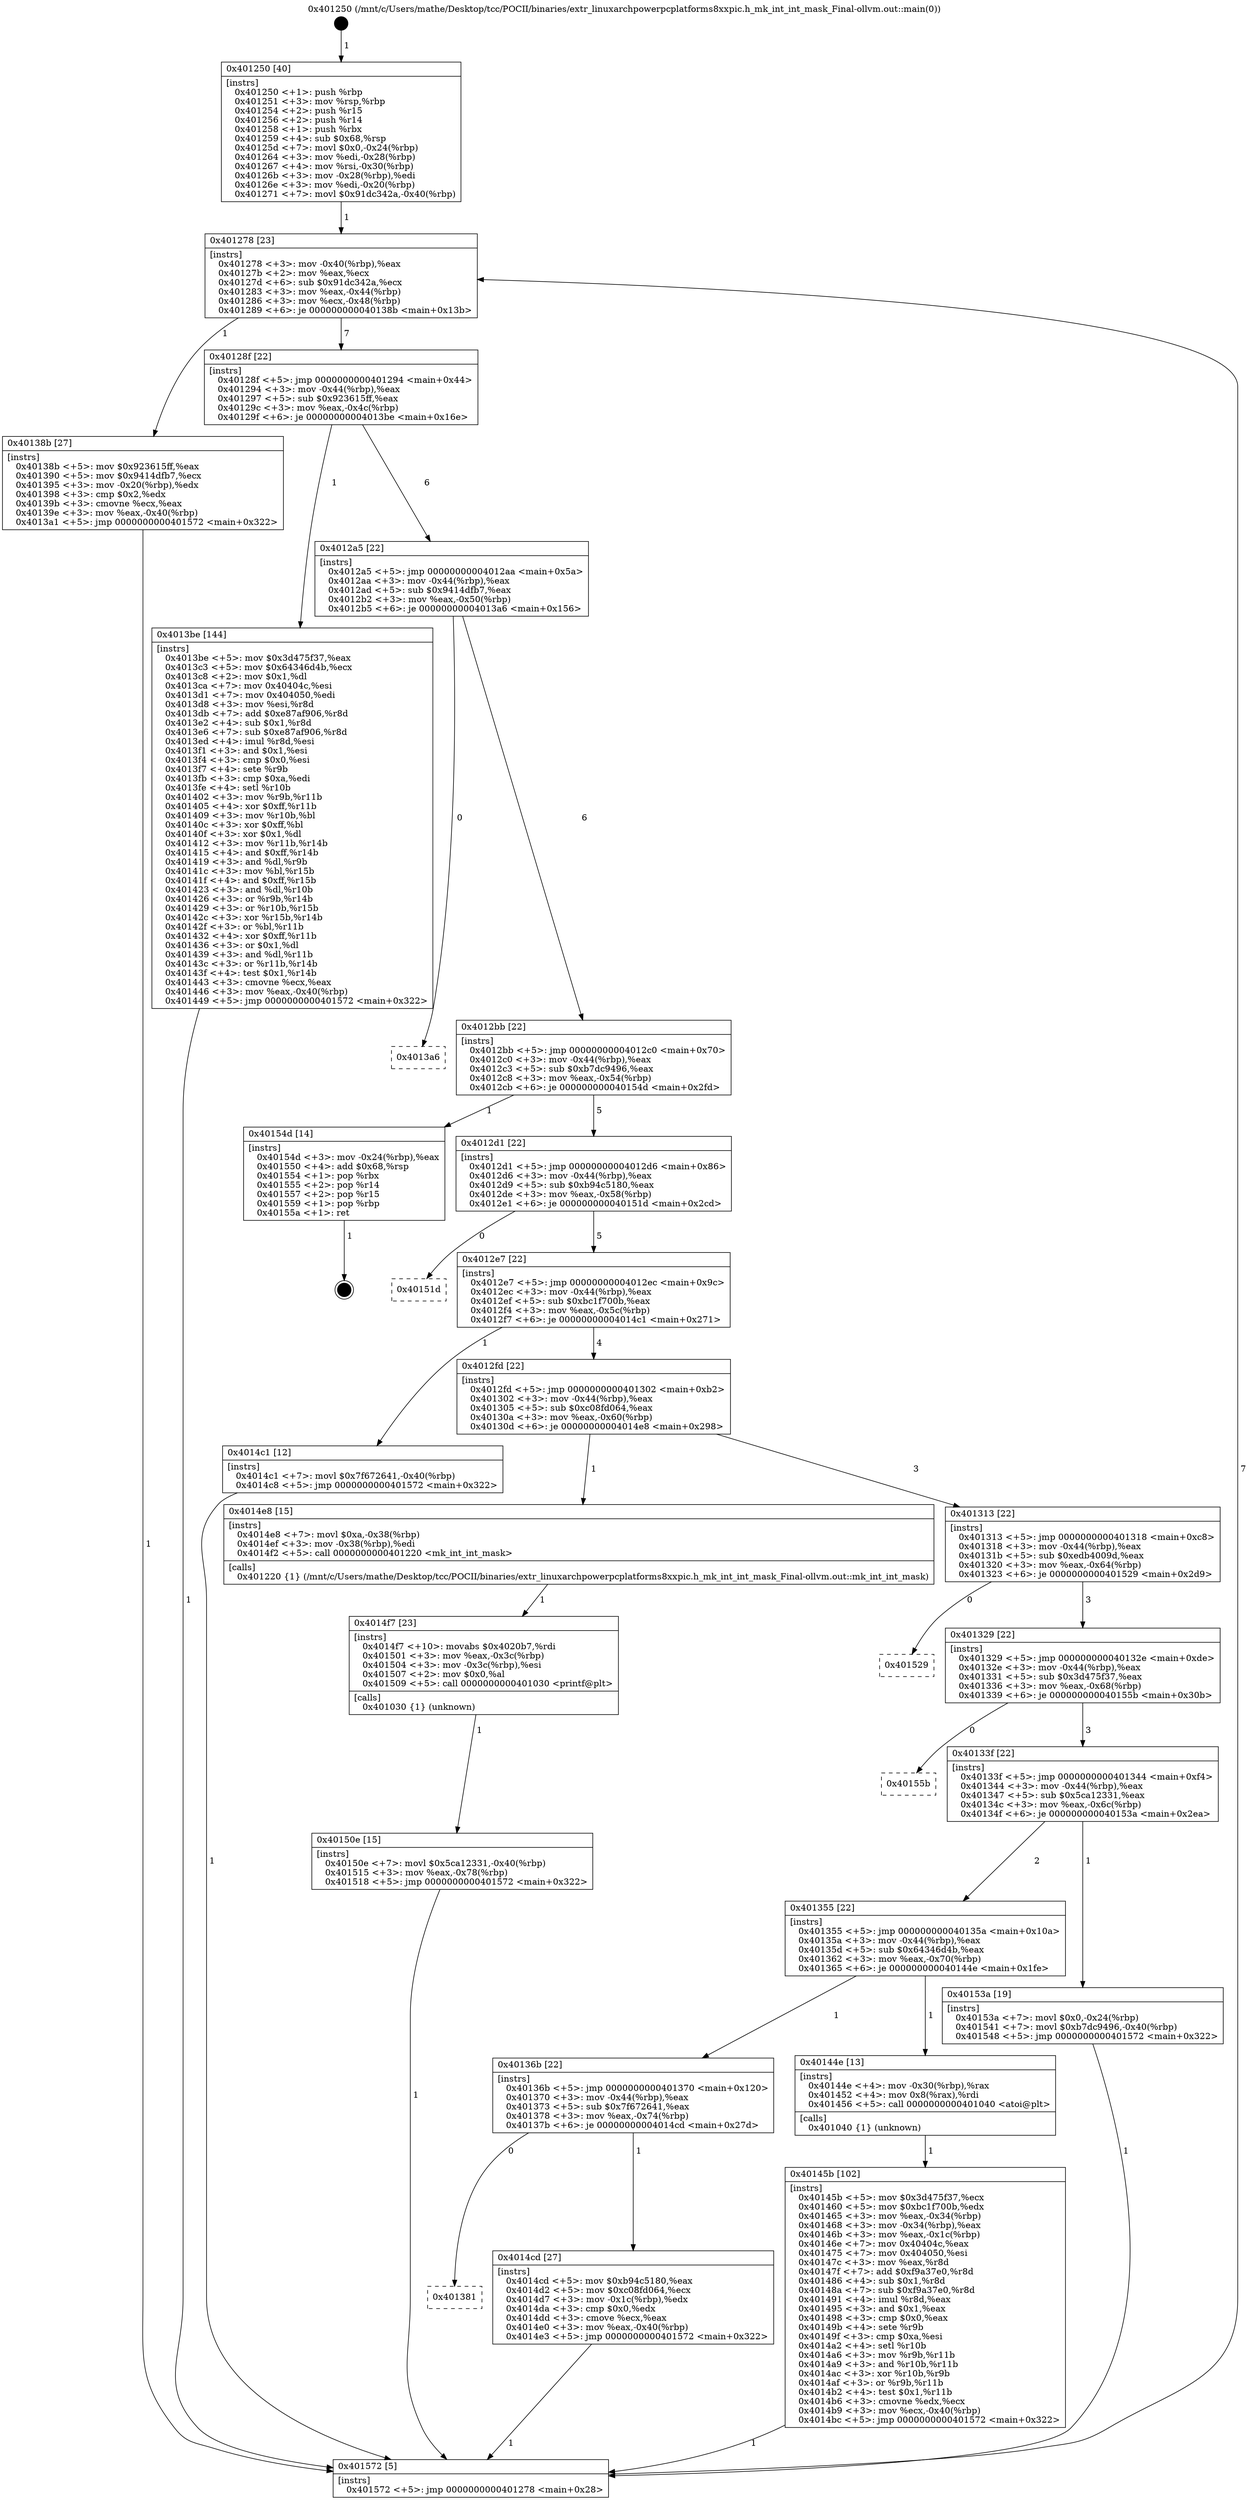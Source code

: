 digraph "0x401250" {
  label = "0x401250 (/mnt/c/Users/mathe/Desktop/tcc/POCII/binaries/extr_linuxarchpowerpcplatforms8xxpic.h_mk_int_int_mask_Final-ollvm.out::main(0))"
  labelloc = "t"
  node[shape=record]

  Entry [label="",width=0.3,height=0.3,shape=circle,fillcolor=black,style=filled]
  "0x401278" [label="{
     0x401278 [23]\l
     | [instrs]\l
     &nbsp;&nbsp;0x401278 \<+3\>: mov -0x40(%rbp),%eax\l
     &nbsp;&nbsp;0x40127b \<+2\>: mov %eax,%ecx\l
     &nbsp;&nbsp;0x40127d \<+6\>: sub $0x91dc342a,%ecx\l
     &nbsp;&nbsp;0x401283 \<+3\>: mov %eax,-0x44(%rbp)\l
     &nbsp;&nbsp;0x401286 \<+3\>: mov %ecx,-0x48(%rbp)\l
     &nbsp;&nbsp;0x401289 \<+6\>: je 000000000040138b \<main+0x13b\>\l
  }"]
  "0x40138b" [label="{
     0x40138b [27]\l
     | [instrs]\l
     &nbsp;&nbsp;0x40138b \<+5\>: mov $0x923615ff,%eax\l
     &nbsp;&nbsp;0x401390 \<+5\>: mov $0x9414dfb7,%ecx\l
     &nbsp;&nbsp;0x401395 \<+3\>: mov -0x20(%rbp),%edx\l
     &nbsp;&nbsp;0x401398 \<+3\>: cmp $0x2,%edx\l
     &nbsp;&nbsp;0x40139b \<+3\>: cmovne %ecx,%eax\l
     &nbsp;&nbsp;0x40139e \<+3\>: mov %eax,-0x40(%rbp)\l
     &nbsp;&nbsp;0x4013a1 \<+5\>: jmp 0000000000401572 \<main+0x322\>\l
  }"]
  "0x40128f" [label="{
     0x40128f [22]\l
     | [instrs]\l
     &nbsp;&nbsp;0x40128f \<+5\>: jmp 0000000000401294 \<main+0x44\>\l
     &nbsp;&nbsp;0x401294 \<+3\>: mov -0x44(%rbp),%eax\l
     &nbsp;&nbsp;0x401297 \<+5\>: sub $0x923615ff,%eax\l
     &nbsp;&nbsp;0x40129c \<+3\>: mov %eax,-0x4c(%rbp)\l
     &nbsp;&nbsp;0x40129f \<+6\>: je 00000000004013be \<main+0x16e\>\l
  }"]
  "0x401572" [label="{
     0x401572 [5]\l
     | [instrs]\l
     &nbsp;&nbsp;0x401572 \<+5\>: jmp 0000000000401278 \<main+0x28\>\l
  }"]
  "0x401250" [label="{
     0x401250 [40]\l
     | [instrs]\l
     &nbsp;&nbsp;0x401250 \<+1\>: push %rbp\l
     &nbsp;&nbsp;0x401251 \<+3\>: mov %rsp,%rbp\l
     &nbsp;&nbsp;0x401254 \<+2\>: push %r15\l
     &nbsp;&nbsp;0x401256 \<+2\>: push %r14\l
     &nbsp;&nbsp;0x401258 \<+1\>: push %rbx\l
     &nbsp;&nbsp;0x401259 \<+4\>: sub $0x68,%rsp\l
     &nbsp;&nbsp;0x40125d \<+7\>: movl $0x0,-0x24(%rbp)\l
     &nbsp;&nbsp;0x401264 \<+3\>: mov %edi,-0x28(%rbp)\l
     &nbsp;&nbsp;0x401267 \<+4\>: mov %rsi,-0x30(%rbp)\l
     &nbsp;&nbsp;0x40126b \<+3\>: mov -0x28(%rbp),%edi\l
     &nbsp;&nbsp;0x40126e \<+3\>: mov %edi,-0x20(%rbp)\l
     &nbsp;&nbsp;0x401271 \<+7\>: movl $0x91dc342a,-0x40(%rbp)\l
  }"]
  Exit [label="",width=0.3,height=0.3,shape=circle,fillcolor=black,style=filled,peripheries=2]
  "0x4013be" [label="{
     0x4013be [144]\l
     | [instrs]\l
     &nbsp;&nbsp;0x4013be \<+5\>: mov $0x3d475f37,%eax\l
     &nbsp;&nbsp;0x4013c3 \<+5\>: mov $0x64346d4b,%ecx\l
     &nbsp;&nbsp;0x4013c8 \<+2\>: mov $0x1,%dl\l
     &nbsp;&nbsp;0x4013ca \<+7\>: mov 0x40404c,%esi\l
     &nbsp;&nbsp;0x4013d1 \<+7\>: mov 0x404050,%edi\l
     &nbsp;&nbsp;0x4013d8 \<+3\>: mov %esi,%r8d\l
     &nbsp;&nbsp;0x4013db \<+7\>: add $0xe87af906,%r8d\l
     &nbsp;&nbsp;0x4013e2 \<+4\>: sub $0x1,%r8d\l
     &nbsp;&nbsp;0x4013e6 \<+7\>: sub $0xe87af906,%r8d\l
     &nbsp;&nbsp;0x4013ed \<+4\>: imul %r8d,%esi\l
     &nbsp;&nbsp;0x4013f1 \<+3\>: and $0x1,%esi\l
     &nbsp;&nbsp;0x4013f4 \<+3\>: cmp $0x0,%esi\l
     &nbsp;&nbsp;0x4013f7 \<+4\>: sete %r9b\l
     &nbsp;&nbsp;0x4013fb \<+3\>: cmp $0xa,%edi\l
     &nbsp;&nbsp;0x4013fe \<+4\>: setl %r10b\l
     &nbsp;&nbsp;0x401402 \<+3\>: mov %r9b,%r11b\l
     &nbsp;&nbsp;0x401405 \<+4\>: xor $0xff,%r11b\l
     &nbsp;&nbsp;0x401409 \<+3\>: mov %r10b,%bl\l
     &nbsp;&nbsp;0x40140c \<+3\>: xor $0xff,%bl\l
     &nbsp;&nbsp;0x40140f \<+3\>: xor $0x1,%dl\l
     &nbsp;&nbsp;0x401412 \<+3\>: mov %r11b,%r14b\l
     &nbsp;&nbsp;0x401415 \<+4\>: and $0xff,%r14b\l
     &nbsp;&nbsp;0x401419 \<+3\>: and %dl,%r9b\l
     &nbsp;&nbsp;0x40141c \<+3\>: mov %bl,%r15b\l
     &nbsp;&nbsp;0x40141f \<+4\>: and $0xff,%r15b\l
     &nbsp;&nbsp;0x401423 \<+3\>: and %dl,%r10b\l
     &nbsp;&nbsp;0x401426 \<+3\>: or %r9b,%r14b\l
     &nbsp;&nbsp;0x401429 \<+3\>: or %r10b,%r15b\l
     &nbsp;&nbsp;0x40142c \<+3\>: xor %r15b,%r14b\l
     &nbsp;&nbsp;0x40142f \<+3\>: or %bl,%r11b\l
     &nbsp;&nbsp;0x401432 \<+4\>: xor $0xff,%r11b\l
     &nbsp;&nbsp;0x401436 \<+3\>: or $0x1,%dl\l
     &nbsp;&nbsp;0x401439 \<+3\>: and %dl,%r11b\l
     &nbsp;&nbsp;0x40143c \<+3\>: or %r11b,%r14b\l
     &nbsp;&nbsp;0x40143f \<+4\>: test $0x1,%r14b\l
     &nbsp;&nbsp;0x401443 \<+3\>: cmovne %ecx,%eax\l
     &nbsp;&nbsp;0x401446 \<+3\>: mov %eax,-0x40(%rbp)\l
     &nbsp;&nbsp;0x401449 \<+5\>: jmp 0000000000401572 \<main+0x322\>\l
  }"]
  "0x4012a5" [label="{
     0x4012a5 [22]\l
     | [instrs]\l
     &nbsp;&nbsp;0x4012a5 \<+5\>: jmp 00000000004012aa \<main+0x5a\>\l
     &nbsp;&nbsp;0x4012aa \<+3\>: mov -0x44(%rbp),%eax\l
     &nbsp;&nbsp;0x4012ad \<+5\>: sub $0x9414dfb7,%eax\l
     &nbsp;&nbsp;0x4012b2 \<+3\>: mov %eax,-0x50(%rbp)\l
     &nbsp;&nbsp;0x4012b5 \<+6\>: je 00000000004013a6 \<main+0x156\>\l
  }"]
  "0x40150e" [label="{
     0x40150e [15]\l
     | [instrs]\l
     &nbsp;&nbsp;0x40150e \<+7\>: movl $0x5ca12331,-0x40(%rbp)\l
     &nbsp;&nbsp;0x401515 \<+3\>: mov %eax,-0x78(%rbp)\l
     &nbsp;&nbsp;0x401518 \<+5\>: jmp 0000000000401572 \<main+0x322\>\l
  }"]
  "0x4013a6" [label="{
     0x4013a6\l
  }", style=dashed]
  "0x4012bb" [label="{
     0x4012bb [22]\l
     | [instrs]\l
     &nbsp;&nbsp;0x4012bb \<+5\>: jmp 00000000004012c0 \<main+0x70\>\l
     &nbsp;&nbsp;0x4012c0 \<+3\>: mov -0x44(%rbp),%eax\l
     &nbsp;&nbsp;0x4012c3 \<+5\>: sub $0xb7dc9496,%eax\l
     &nbsp;&nbsp;0x4012c8 \<+3\>: mov %eax,-0x54(%rbp)\l
     &nbsp;&nbsp;0x4012cb \<+6\>: je 000000000040154d \<main+0x2fd\>\l
  }"]
  "0x4014f7" [label="{
     0x4014f7 [23]\l
     | [instrs]\l
     &nbsp;&nbsp;0x4014f7 \<+10\>: movabs $0x4020b7,%rdi\l
     &nbsp;&nbsp;0x401501 \<+3\>: mov %eax,-0x3c(%rbp)\l
     &nbsp;&nbsp;0x401504 \<+3\>: mov -0x3c(%rbp),%esi\l
     &nbsp;&nbsp;0x401507 \<+2\>: mov $0x0,%al\l
     &nbsp;&nbsp;0x401509 \<+5\>: call 0000000000401030 \<printf@plt\>\l
     | [calls]\l
     &nbsp;&nbsp;0x401030 \{1\} (unknown)\l
  }"]
  "0x40154d" [label="{
     0x40154d [14]\l
     | [instrs]\l
     &nbsp;&nbsp;0x40154d \<+3\>: mov -0x24(%rbp),%eax\l
     &nbsp;&nbsp;0x401550 \<+4\>: add $0x68,%rsp\l
     &nbsp;&nbsp;0x401554 \<+1\>: pop %rbx\l
     &nbsp;&nbsp;0x401555 \<+2\>: pop %r14\l
     &nbsp;&nbsp;0x401557 \<+2\>: pop %r15\l
     &nbsp;&nbsp;0x401559 \<+1\>: pop %rbp\l
     &nbsp;&nbsp;0x40155a \<+1\>: ret\l
  }"]
  "0x4012d1" [label="{
     0x4012d1 [22]\l
     | [instrs]\l
     &nbsp;&nbsp;0x4012d1 \<+5\>: jmp 00000000004012d6 \<main+0x86\>\l
     &nbsp;&nbsp;0x4012d6 \<+3\>: mov -0x44(%rbp),%eax\l
     &nbsp;&nbsp;0x4012d9 \<+5\>: sub $0xb94c5180,%eax\l
     &nbsp;&nbsp;0x4012de \<+3\>: mov %eax,-0x58(%rbp)\l
     &nbsp;&nbsp;0x4012e1 \<+6\>: je 000000000040151d \<main+0x2cd\>\l
  }"]
  "0x401381" [label="{
     0x401381\l
  }", style=dashed]
  "0x40151d" [label="{
     0x40151d\l
  }", style=dashed]
  "0x4012e7" [label="{
     0x4012e7 [22]\l
     | [instrs]\l
     &nbsp;&nbsp;0x4012e7 \<+5\>: jmp 00000000004012ec \<main+0x9c\>\l
     &nbsp;&nbsp;0x4012ec \<+3\>: mov -0x44(%rbp),%eax\l
     &nbsp;&nbsp;0x4012ef \<+5\>: sub $0xbc1f700b,%eax\l
     &nbsp;&nbsp;0x4012f4 \<+3\>: mov %eax,-0x5c(%rbp)\l
     &nbsp;&nbsp;0x4012f7 \<+6\>: je 00000000004014c1 \<main+0x271\>\l
  }"]
  "0x4014cd" [label="{
     0x4014cd [27]\l
     | [instrs]\l
     &nbsp;&nbsp;0x4014cd \<+5\>: mov $0xb94c5180,%eax\l
     &nbsp;&nbsp;0x4014d2 \<+5\>: mov $0xc08fd064,%ecx\l
     &nbsp;&nbsp;0x4014d7 \<+3\>: mov -0x1c(%rbp),%edx\l
     &nbsp;&nbsp;0x4014da \<+3\>: cmp $0x0,%edx\l
     &nbsp;&nbsp;0x4014dd \<+3\>: cmove %ecx,%eax\l
     &nbsp;&nbsp;0x4014e0 \<+3\>: mov %eax,-0x40(%rbp)\l
     &nbsp;&nbsp;0x4014e3 \<+5\>: jmp 0000000000401572 \<main+0x322\>\l
  }"]
  "0x4014c1" [label="{
     0x4014c1 [12]\l
     | [instrs]\l
     &nbsp;&nbsp;0x4014c1 \<+7\>: movl $0x7f672641,-0x40(%rbp)\l
     &nbsp;&nbsp;0x4014c8 \<+5\>: jmp 0000000000401572 \<main+0x322\>\l
  }"]
  "0x4012fd" [label="{
     0x4012fd [22]\l
     | [instrs]\l
     &nbsp;&nbsp;0x4012fd \<+5\>: jmp 0000000000401302 \<main+0xb2\>\l
     &nbsp;&nbsp;0x401302 \<+3\>: mov -0x44(%rbp),%eax\l
     &nbsp;&nbsp;0x401305 \<+5\>: sub $0xc08fd064,%eax\l
     &nbsp;&nbsp;0x40130a \<+3\>: mov %eax,-0x60(%rbp)\l
     &nbsp;&nbsp;0x40130d \<+6\>: je 00000000004014e8 \<main+0x298\>\l
  }"]
  "0x40145b" [label="{
     0x40145b [102]\l
     | [instrs]\l
     &nbsp;&nbsp;0x40145b \<+5\>: mov $0x3d475f37,%ecx\l
     &nbsp;&nbsp;0x401460 \<+5\>: mov $0xbc1f700b,%edx\l
     &nbsp;&nbsp;0x401465 \<+3\>: mov %eax,-0x34(%rbp)\l
     &nbsp;&nbsp;0x401468 \<+3\>: mov -0x34(%rbp),%eax\l
     &nbsp;&nbsp;0x40146b \<+3\>: mov %eax,-0x1c(%rbp)\l
     &nbsp;&nbsp;0x40146e \<+7\>: mov 0x40404c,%eax\l
     &nbsp;&nbsp;0x401475 \<+7\>: mov 0x404050,%esi\l
     &nbsp;&nbsp;0x40147c \<+3\>: mov %eax,%r8d\l
     &nbsp;&nbsp;0x40147f \<+7\>: add $0xf9a37e0,%r8d\l
     &nbsp;&nbsp;0x401486 \<+4\>: sub $0x1,%r8d\l
     &nbsp;&nbsp;0x40148a \<+7\>: sub $0xf9a37e0,%r8d\l
     &nbsp;&nbsp;0x401491 \<+4\>: imul %r8d,%eax\l
     &nbsp;&nbsp;0x401495 \<+3\>: and $0x1,%eax\l
     &nbsp;&nbsp;0x401498 \<+3\>: cmp $0x0,%eax\l
     &nbsp;&nbsp;0x40149b \<+4\>: sete %r9b\l
     &nbsp;&nbsp;0x40149f \<+3\>: cmp $0xa,%esi\l
     &nbsp;&nbsp;0x4014a2 \<+4\>: setl %r10b\l
     &nbsp;&nbsp;0x4014a6 \<+3\>: mov %r9b,%r11b\l
     &nbsp;&nbsp;0x4014a9 \<+3\>: and %r10b,%r11b\l
     &nbsp;&nbsp;0x4014ac \<+3\>: xor %r10b,%r9b\l
     &nbsp;&nbsp;0x4014af \<+3\>: or %r9b,%r11b\l
     &nbsp;&nbsp;0x4014b2 \<+4\>: test $0x1,%r11b\l
     &nbsp;&nbsp;0x4014b6 \<+3\>: cmovne %edx,%ecx\l
     &nbsp;&nbsp;0x4014b9 \<+3\>: mov %ecx,-0x40(%rbp)\l
     &nbsp;&nbsp;0x4014bc \<+5\>: jmp 0000000000401572 \<main+0x322\>\l
  }"]
  "0x4014e8" [label="{
     0x4014e8 [15]\l
     | [instrs]\l
     &nbsp;&nbsp;0x4014e8 \<+7\>: movl $0xa,-0x38(%rbp)\l
     &nbsp;&nbsp;0x4014ef \<+3\>: mov -0x38(%rbp),%edi\l
     &nbsp;&nbsp;0x4014f2 \<+5\>: call 0000000000401220 \<mk_int_int_mask\>\l
     | [calls]\l
     &nbsp;&nbsp;0x401220 \{1\} (/mnt/c/Users/mathe/Desktop/tcc/POCII/binaries/extr_linuxarchpowerpcplatforms8xxpic.h_mk_int_int_mask_Final-ollvm.out::mk_int_int_mask)\l
  }"]
  "0x401313" [label="{
     0x401313 [22]\l
     | [instrs]\l
     &nbsp;&nbsp;0x401313 \<+5\>: jmp 0000000000401318 \<main+0xc8\>\l
     &nbsp;&nbsp;0x401318 \<+3\>: mov -0x44(%rbp),%eax\l
     &nbsp;&nbsp;0x40131b \<+5\>: sub $0xedb4009d,%eax\l
     &nbsp;&nbsp;0x401320 \<+3\>: mov %eax,-0x64(%rbp)\l
     &nbsp;&nbsp;0x401323 \<+6\>: je 0000000000401529 \<main+0x2d9\>\l
  }"]
  "0x40136b" [label="{
     0x40136b [22]\l
     | [instrs]\l
     &nbsp;&nbsp;0x40136b \<+5\>: jmp 0000000000401370 \<main+0x120\>\l
     &nbsp;&nbsp;0x401370 \<+3\>: mov -0x44(%rbp),%eax\l
     &nbsp;&nbsp;0x401373 \<+5\>: sub $0x7f672641,%eax\l
     &nbsp;&nbsp;0x401378 \<+3\>: mov %eax,-0x74(%rbp)\l
     &nbsp;&nbsp;0x40137b \<+6\>: je 00000000004014cd \<main+0x27d\>\l
  }"]
  "0x401529" [label="{
     0x401529\l
  }", style=dashed]
  "0x401329" [label="{
     0x401329 [22]\l
     | [instrs]\l
     &nbsp;&nbsp;0x401329 \<+5\>: jmp 000000000040132e \<main+0xde\>\l
     &nbsp;&nbsp;0x40132e \<+3\>: mov -0x44(%rbp),%eax\l
     &nbsp;&nbsp;0x401331 \<+5\>: sub $0x3d475f37,%eax\l
     &nbsp;&nbsp;0x401336 \<+3\>: mov %eax,-0x68(%rbp)\l
     &nbsp;&nbsp;0x401339 \<+6\>: je 000000000040155b \<main+0x30b\>\l
  }"]
  "0x40144e" [label="{
     0x40144e [13]\l
     | [instrs]\l
     &nbsp;&nbsp;0x40144e \<+4\>: mov -0x30(%rbp),%rax\l
     &nbsp;&nbsp;0x401452 \<+4\>: mov 0x8(%rax),%rdi\l
     &nbsp;&nbsp;0x401456 \<+5\>: call 0000000000401040 \<atoi@plt\>\l
     | [calls]\l
     &nbsp;&nbsp;0x401040 \{1\} (unknown)\l
  }"]
  "0x40155b" [label="{
     0x40155b\l
  }", style=dashed]
  "0x40133f" [label="{
     0x40133f [22]\l
     | [instrs]\l
     &nbsp;&nbsp;0x40133f \<+5\>: jmp 0000000000401344 \<main+0xf4\>\l
     &nbsp;&nbsp;0x401344 \<+3\>: mov -0x44(%rbp),%eax\l
     &nbsp;&nbsp;0x401347 \<+5\>: sub $0x5ca12331,%eax\l
     &nbsp;&nbsp;0x40134c \<+3\>: mov %eax,-0x6c(%rbp)\l
     &nbsp;&nbsp;0x40134f \<+6\>: je 000000000040153a \<main+0x2ea\>\l
  }"]
  "0x401355" [label="{
     0x401355 [22]\l
     | [instrs]\l
     &nbsp;&nbsp;0x401355 \<+5\>: jmp 000000000040135a \<main+0x10a\>\l
     &nbsp;&nbsp;0x40135a \<+3\>: mov -0x44(%rbp),%eax\l
     &nbsp;&nbsp;0x40135d \<+5\>: sub $0x64346d4b,%eax\l
     &nbsp;&nbsp;0x401362 \<+3\>: mov %eax,-0x70(%rbp)\l
     &nbsp;&nbsp;0x401365 \<+6\>: je 000000000040144e \<main+0x1fe\>\l
  }"]
  "0x40153a" [label="{
     0x40153a [19]\l
     | [instrs]\l
     &nbsp;&nbsp;0x40153a \<+7\>: movl $0x0,-0x24(%rbp)\l
     &nbsp;&nbsp;0x401541 \<+7\>: movl $0xb7dc9496,-0x40(%rbp)\l
     &nbsp;&nbsp;0x401548 \<+5\>: jmp 0000000000401572 \<main+0x322\>\l
  }"]
  Entry -> "0x401250" [label=" 1"]
  "0x401278" -> "0x40138b" [label=" 1"]
  "0x401278" -> "0x40128f" [label=" 7"]
  "0x40138b" -> "0x401572" [label=" 1"]
  "0x401250" -> "0x401278" [label=" 1"]
  "0x401572" -> "0x401278" [label=" 7"]
  "0x40154d" -> Exit [label=" 1"]
  "0x40128f" -> "0x4013be" [label=" 1"]
  "0x40128f" -> "0x4012a5" [label=" 6"]
  "0x4013be" -> "0x401572" [label=" 1"]
  "0x40153a" -> "0x401572" [label=" 1"]
  "0x4012a5" -> "0x4013a6" [label=" 0"]
  "0x4012a5" -> "0x4012bb" [label=" 6"]
  "0x40150e" -> "0x401572" [label=" 1"]
  "0x4012bb" -> "0x40154d" [label=" 1"]
  "0x4012bb" -> "0x4012d1" [label=" 5"]
  "0x4014f7" -> "0x40150e" [label=" 1"]
  "0x4012d1" -> "0x40151d" [label=" 0"]
  "0x4012d1" -> "0x4012e7" [label=" 5"]
  "0x4014e8" -> "0x4014f7" [label=" 1"]
  "0x4012e7" -> "0x4014c1" [label=" 1"]
  "0x4012e7" -> "0x4012fd" [label=" 4"]
  "0x4014cd" -> "0x401572" [label=" 1"]
  "0x4012fd" -> "0x4014e8" [label=" 1"]
  "0x4012fd" -> "0x401313" [label=" 3"]
  "0x40136b" -> "0x4014cd" [label=" 1"]
  "0x401313" -> "0x401529" [label=" 0"]
  "0x401313" -> "0x401329" [label=" 3"]
  "0x40136b" -> "0x401381" [label=" 0"]
  "0x401329" -> "0x40155b" [label=" 0"]
  "0x401329" -> "0x40133f" [label=" 3"]
  "0x4014c1" -> "0x401572" [label=" 1"]
  "0x40133f" -> "0x40153a" [label=" 1"]
  "0x40133f" -> "0x401355" [label=" 2"]
  "0x40145b" -> "0x401572" [label=" 1"]
  "0x401355" -> "0x40144e" [label=" 1"]
  "0x401355" -> "0x40136b" [label=" 1"]
  "0x40144e" -> "0x40145b" [label=" 1"]
}
